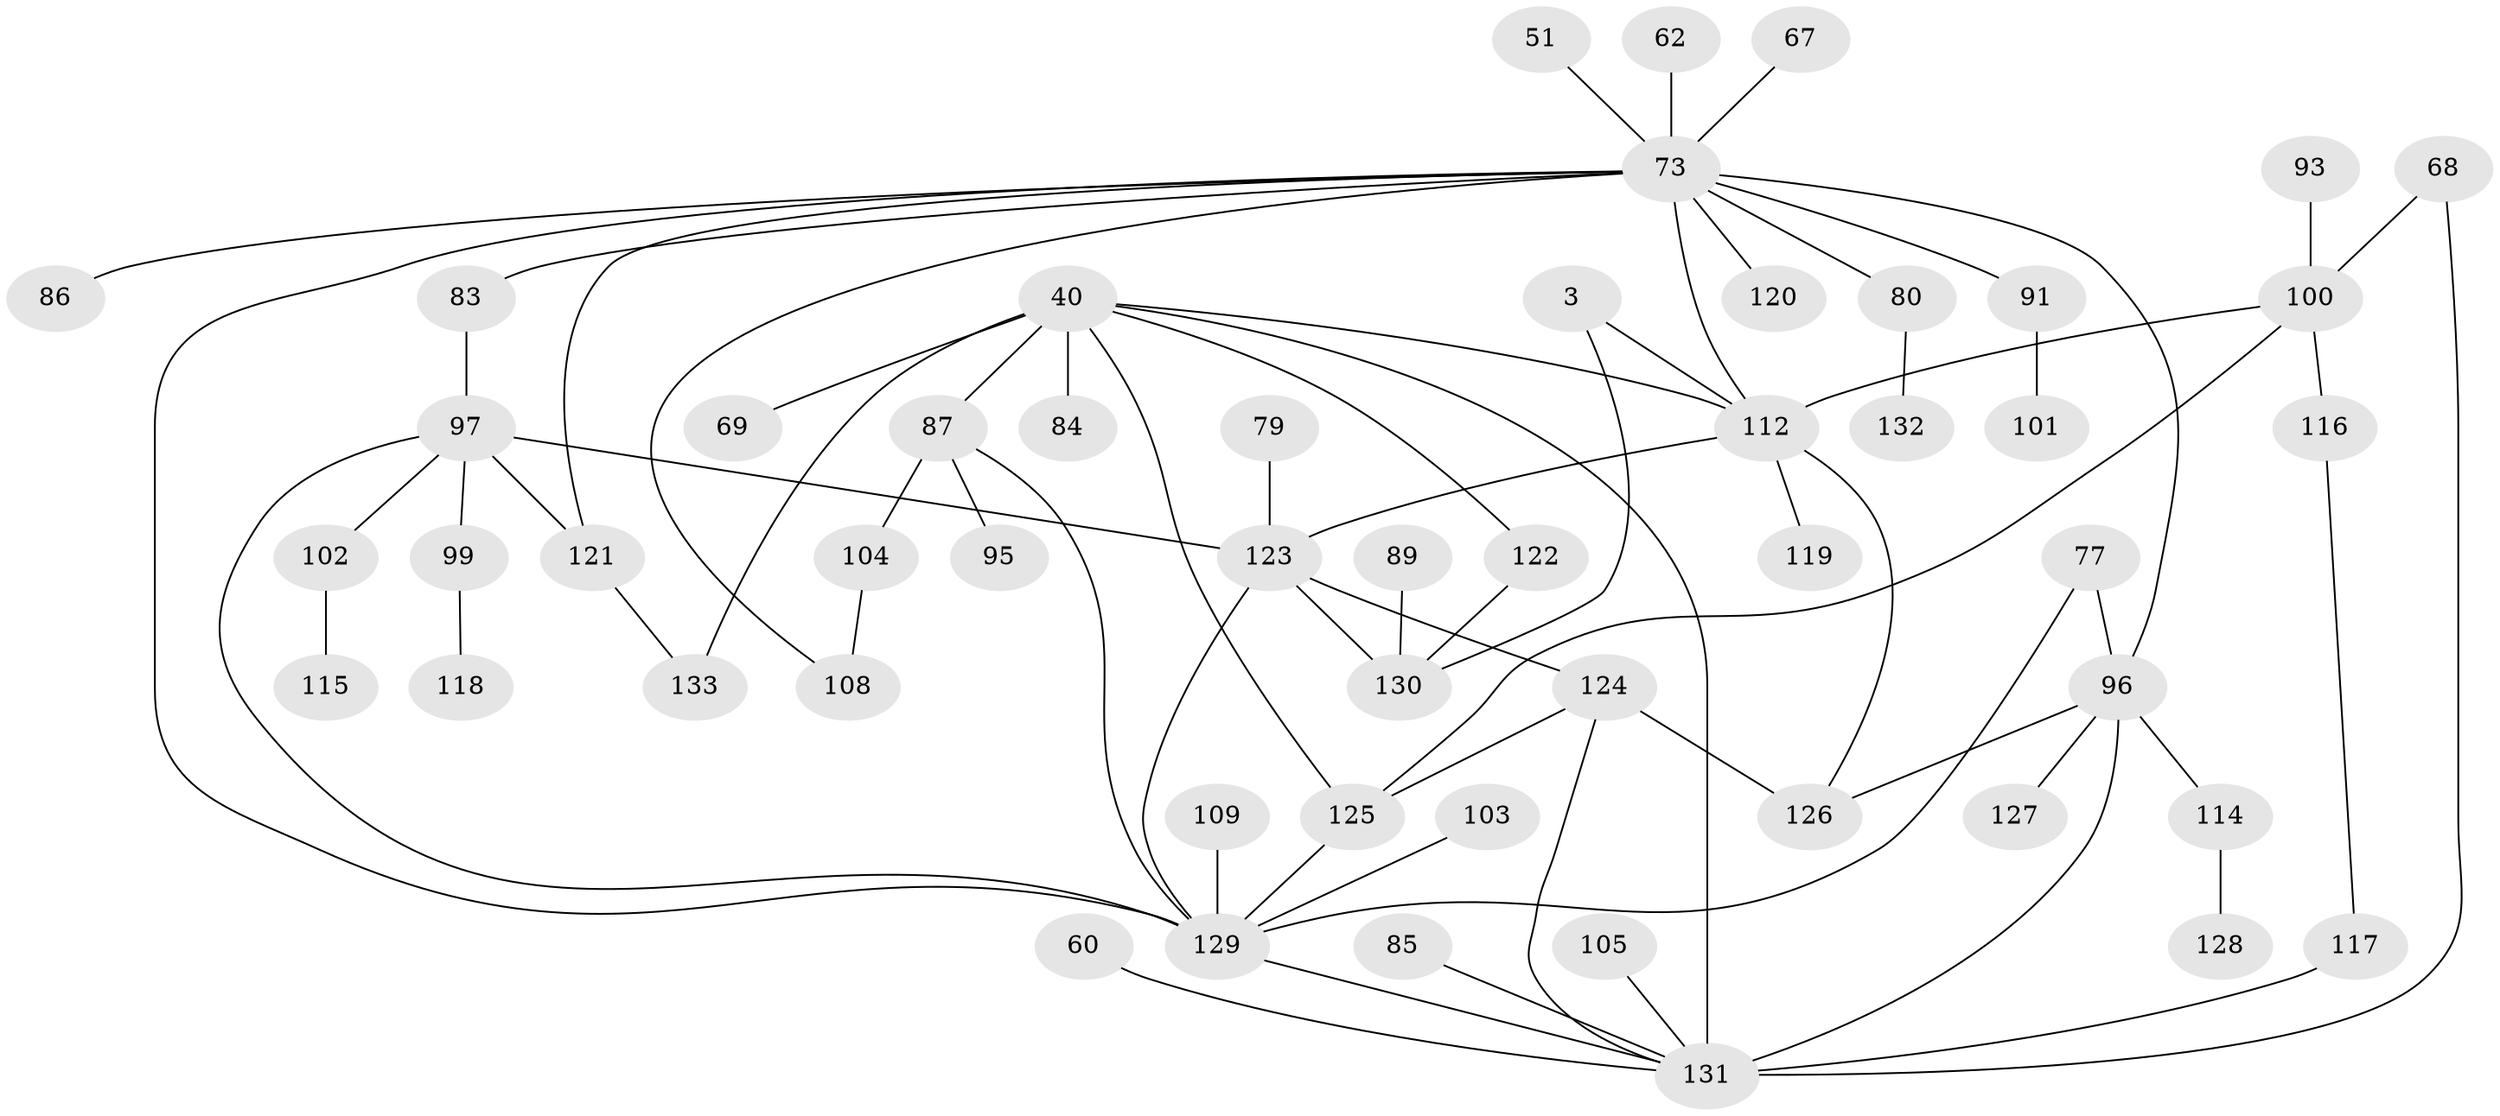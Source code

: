 // original degree distribution, {7: 0.015037593984962405, 5: 0.05263157894736842, 2: 0.2706766917293233, 3: 0.22556390977443608, 6: 0.022556390977443608, 8: 0.007518796992481203, 4: 0.11278195488721804, 1: 0.2932330827067669}
// Generated by graph-tools (version 1.1) at 2025/44/03/04/25 21:44:20]
// undirected, 53 vertices, 72 edges
graph export_dot {
graph [start="1"]
  node [color=gray90,style=filled];
  3;
  40 [super="+36"];
  51;
  60;
  62;
  67;
  68;
  69;
  73 [super="+43+45+9"];
  77;
  79 [super="+76"];
  80;
  83 [super="+55"];
  84 [super="+58"];
  85;
  86;
  87 [super="+37"];
  89;
  91;
  93;
  95;
  96 [super="+52+42+50+81"];
  97 [super="+31+41"];
  99;
  100 [super="+53+54+98"];
  101;
  102;
  103;
  104;
  105;
  108;
  109;
  112 [super="+6+21+92"];
  114 [super="+82"];
  115;
  116;
  117;
  118;
  119;
  120;
  121 [super="+74"];
  122 [super="+19"];
  123 [super="+56"];
  124 [super="+18+26+48+49+113"];
  125 [super="+94"];
  126 [super="+7"];
  127;
  128;
  129 [super="+111+75+71+88+110+107"];
  130 [super="+2"];
  131 [super="+106+61"];
  132;
  133 [super="+72+78"];
  3 -- 130;
  3 -- 112;
  40 -- 69;
  40 -- 133 [weight=3];
  40 -- 112;
  40 -- 122;
  40 -- 87;
  40 -- 131 [weight=2];
  40 -- 84;
  40 -- 125;
  51 -- 73;
  60 -- 131;
  62 -- 73;
  67 -- 73;
  68 -- 100;
  68 -- 131;
  73 -- 80;
  73 -- 108;
  73 -- 86;
  73 -- 120;
  73 -- 91;
  73 -- 112 [weight=3];
  73 -- 83;
  73 -- 96 [weight=2];
  73 -- 121;
  73 -- 129 [weight=2];
  77 -- 96;
  77 -- 129;
  79 -- 123;
  80 -- 132;
  83 -- 97;
  85 -- 131;
  87 -- 104;
  87 -- 95;
  87 -- 129;
  89 -- 130;
  91 -- 101;
  93 -- 100 [weight=2];
  96 -- 126 [weight=2];
  96 -- 127;
  96 -- 114 [weight=2];
  96 -- 131 [weight=2];
  97 -- 99;
  97 -- 123 [weight=2];
  97 -- 102;
  97 -- 121;
  97 -- 129;
  99 -- 118;
  100 -- 112 [weight=3];
  100 -- 116;
  100 -- 125;
  102 -- 115;
  103 -- 129;
  104 -- 108;
  105 -- 131;
  109 -- 129;
  112 -- 119;
  112 -- 126;
  112 -- 123;
  114 -- 128;
  116 -- 117;
  117 -- 131;
  121 -- 133;
  122 -- 130 [weight=2];
  123 -- 130 [weight=2];
  123 -- 124;
  123 -- 129;
  124 -- 126;
  124 -- 131;
  124 -- 125;
  125 -- 129;
  129 -- 131;
}
